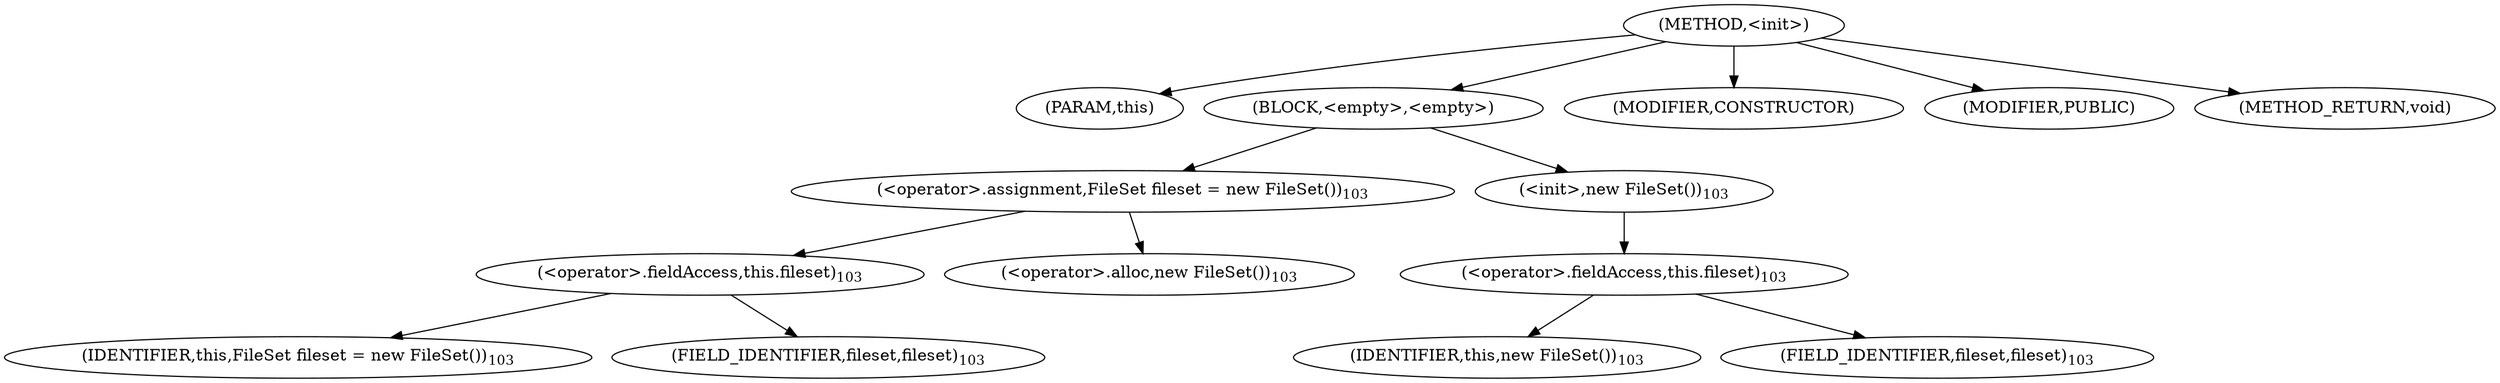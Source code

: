 digraph "&lt;init&gt;" {  
"630" [label = <(METHOD,&lt;init&gt;)> ]
"631" [label = <(PARAM,this)> ]
"632" [label = <(BLOCK,&lt;empty&gt;,&lt;empty&gt;)> ]
"633" [label = <(&lt;operator&gt;.assignment,FileSet fileset = new FileSet())<SUB>103</SUB>> ]
"634" [label = <(&lt;operator&gt;.fieldAccess,this.fileset)<SUB>103</SUB>> ]
"635" [label = <(IDENTIFIER,this,FileSet fileset = new FileSet())<SUB>103</SUB>> ]
"636" [label = <(FIELD_IDENTIFIER,fileset,fileset)<SUB>103</SUB>> ]
"637" [label = <(&lt;operator&gt;.alloc,new FileSet())<SUB>103</SUB>> ]
"638" [label = <(&lt;init&gt;,new FileSet())<SUB>103</SUB>> ]
"639" [label = <(&lt;operator&gt;.fieldAccess,this.fileset)<SUB>103</SUB>> ]
"640" [label = <(IDENTIFIER,this,new FileSet())<SUB>103</SUB>> ]
"641" [label = <(FIELD_IDENTIFIER,fileset,fileset)<SUB>103</SUB>> ]
"642" [label = <(MODIFIER,CONSTRUCTOR)> ]
"643" [label = <(MODIFIER,PUBLIC)> ]
"644" [label = <(METHOD_RETURN,void)> ]
  "630" -> "631" 
  "630" -> "632" 
  "630" -> "642" 
  "630" -> "643" 
  "630" -> "644" 
  "632" -> "633" 
  "632" -> "638" 
  "633" -> "634" 
  "633" -> "637" 
  "634" -> "635" 
  "634" -> "636" 
  "638" -> "639" 
  "639" -> "640" 
  "639" -> "641" 
}
